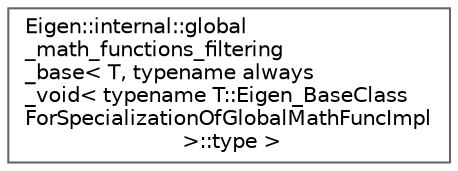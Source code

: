 digraph "Graphical Class Hierarchy"
{
 // LATEX_PDF_SIZE
  bgcolor="transparent";
  edge [fontname=Helvetica,fontsize=10,labelfontname=Helvetica,labelfontsize=10];
  node [fontname=Helvetica,fontsize=10,shape=box,height=0.2,width=0.4];
  rankdir="LR";
  Node0 [id="Node000000",label="Eigen::internal::global\l_math_functions_filtering\l_base\< T, typename always\l_void\< typename T::Eigen_BaseClass\lForSpecializationOfGlobalMathFuncImpl\l \>::type \>",height=0.2,width=0.4,color="grey40", fillcolor="white", style="filled",URL="$structEigen_1_1internal_1_1global__math__functions__filtering__base_3_01T_00_01typename_01always513b858d4d7d3b23755da6b07d6c651e.html",tooltip=" "];
}
